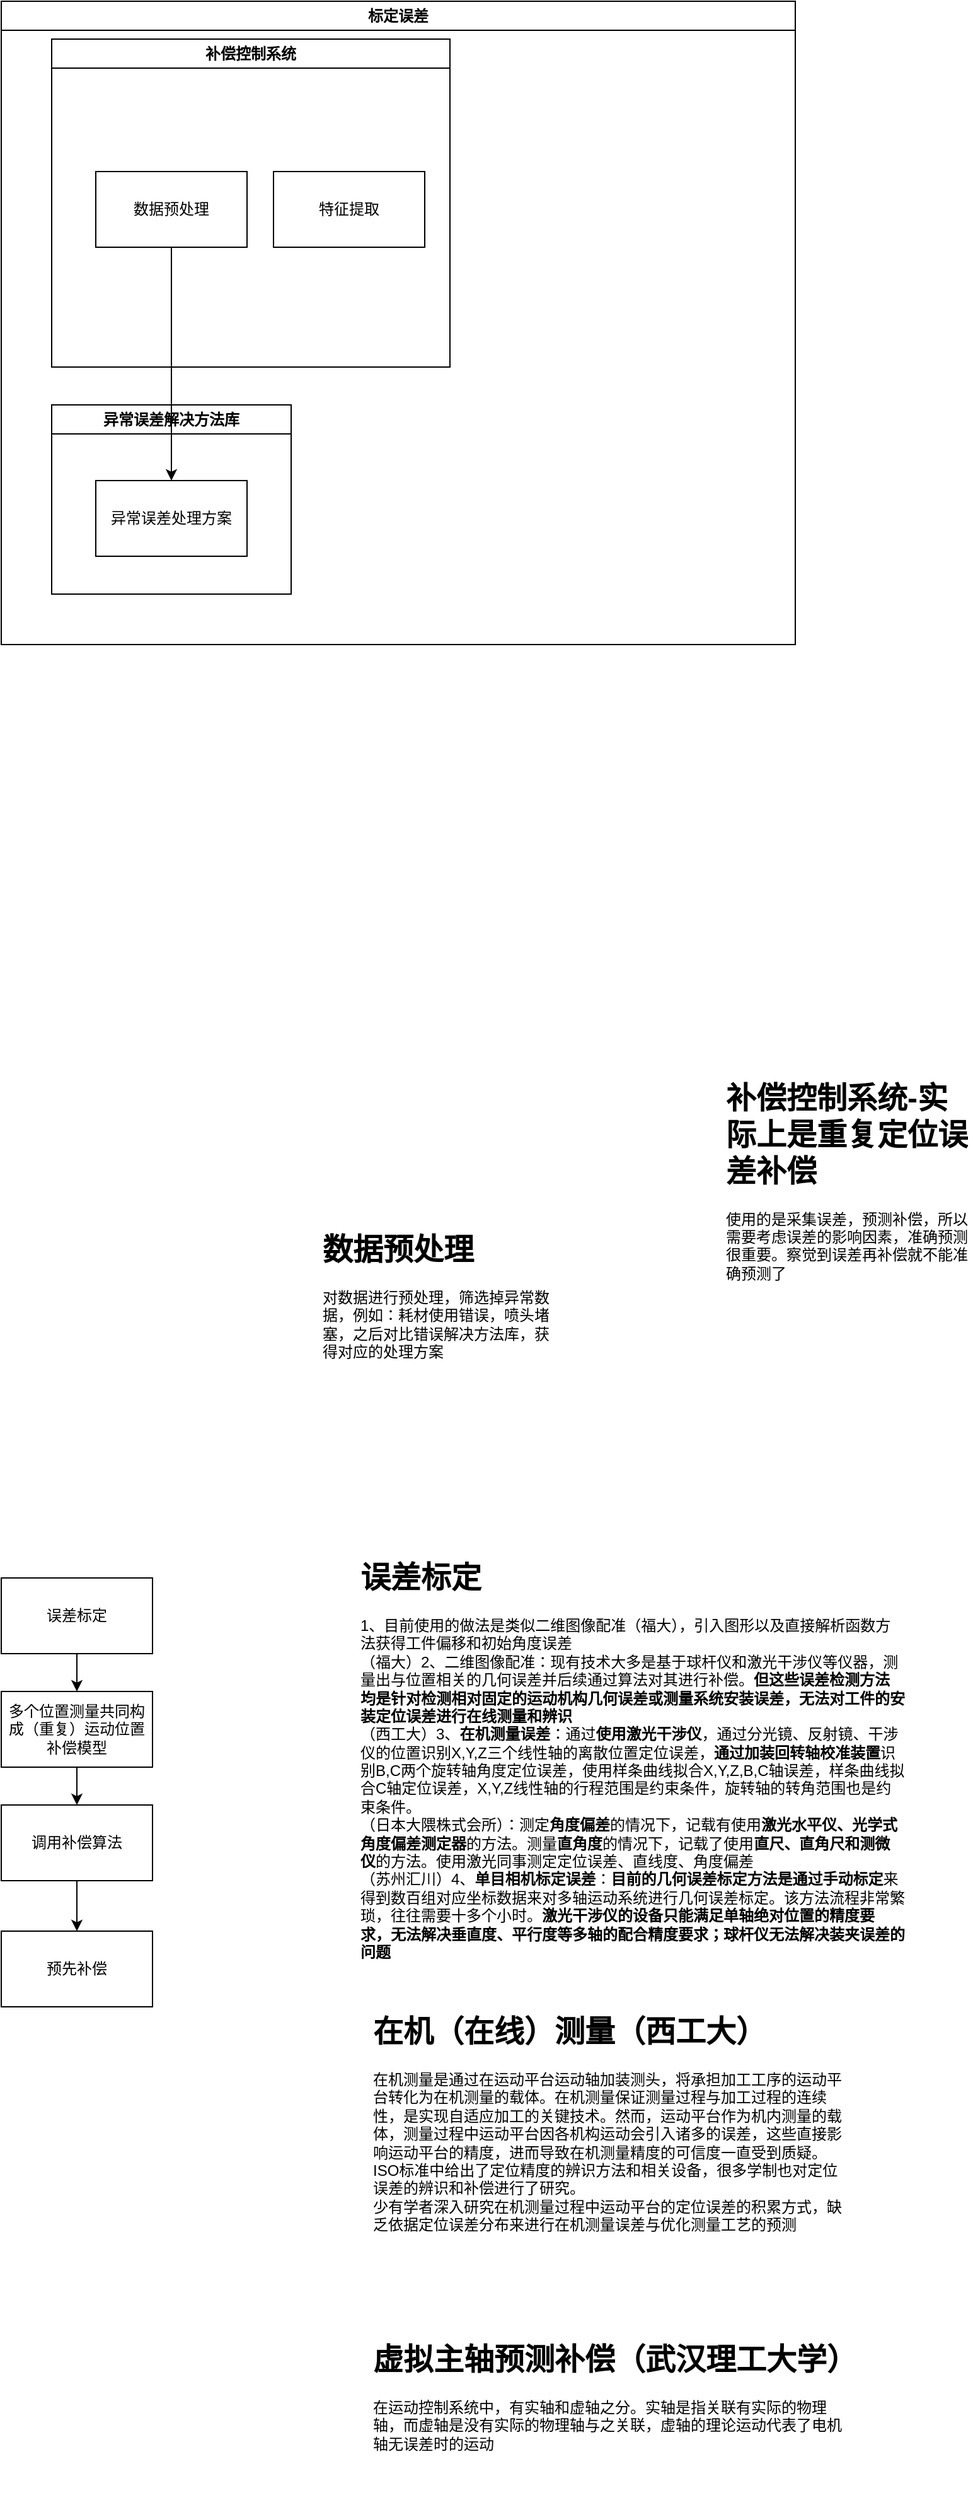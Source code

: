 <mxfile version="21.5.0" type="github">
  <diagram name="第 1 页" id="JhHIipqr7uCRNzOelNXE">
    <mxGraphModel dx="1185" dy="642" grid="1" gridSize="10" guides="1" tooltips="1" connect="1" arrows="1" fold="1" page="1" pageScale="1" pageWidth="827" pageHeight="1169" math="0" shadow="0">
      <root>
        <mxCell id="0" />
        <mxCell id="1" parent="0" />
        <mxCell id="nJraD3ANBiAQbve93qyU-1" value="&lt;h1&gt;补偿控制系统-实际上是重复定位误差补偿&lt;/h1&gt;&lt;div&gt;使用的是采集误差，预测补偿，所以需要考虑误差的影响因素，准确预测很重要。察觉到误差再补偿就不能准确预测了&lt;/div&gt;" style="text;html=1;strokeColor=none;fillColor=none;spacing=5;spacingTop=-20;whiteSpace=wrap;overflow=hidden;rounded=0;" vertex="1" parent="1">
          <mxGeometry x="620" y="880" width="200" height="200" as="geometry" />
        </mxCell>
        <mxCell id="nJraD3ANBiAQbve93qyU-4" value="&lt;h1&gt;数据预处理&lt;/h1&gt;&lt;div&gt;对数据进行预处理，筛选掉异常数据，例如：耗材使用错误，喷头堵塞，之后对比错误解决方法库，获得对应的处理方案&lt;/div&gt;" style="text;html=1;strokeColor=none;fillColor=none;spacing=5;spacingTop=-20;whiteSpace=wrap;overflow=hidden;rounded=0;" vertex="1" parent="1">
          <mxGeometry x="300" y="1000" width="190" height="120" as="geometry" />
        </mxCell>
        <mxCell id="nJraD3ANBiAQbve93qyU-19" value="" style="edgeStyle=orthogonalEdgeStyle;rounded=0;orthogonalLoop=1;jettySize=auto;html=1;" edge="1" parent="1" source="nJraD3ANBiAQbve93qyU-12" target="nJraD3ANBiAQbve93qyU-18">
          <mxGeometry relative="1" as="geometry" />
        </mxCell>
        <mxCell id="nJraD3ANBiAQbve93qyU-12" value="误差标定" style="rounded=0;whiteSpace=wrap;html=1;" vertex="1" parent="1">
          <mxGeometry x="50" y="1280" width="120" height="60" as="geometry" />
        </mxCell>
        <mxCell id="nJraD3ANBiAQbve93qyU-13" value="预先补偿" style="rounded=0;whiteSpace=wrap;html=1;" vertex="1" parent="1">
          <mxGeometry x="50" y="1560" width="120" height="60" as="geometry" />
        </mxCell>
        <mxCell id="nJraD3ANBiAQbve93qyU-16" value="" style="edgeStyle=orthogonalEdgeStyle;rounded=0;orthogonalLoop=1;jettySize=auto;html=1;" edge="1" parent="1" source="nJraD3ANBiAQbve93qyU-14" target="nJraD3ANBiAQbve93qyU-13">
          <mxGeometry relative="1" as="geometry" />
        </mxCell>
        <mxCell id="nJraD3ANBiAQbve93qyU-14" value="调用补偿算法" style="rounded=0;whiteSpace=wrap;html=1;" vertex="1" parent="1">
          <mxGeometry x="50" y="1460" width="120" height="60" as="geometry" />
        </mxCell>
        <mxCell id="nJraD3ANBiAQbve93qyU-20" value="" style="edgeStyle=orthogonalEdgeStyle;rounded=0;orthogonalLoop=1;jettySize=auto;html=1;" edge="1" parent="1" source="nJraD3ANBiAQbve93qyU-18" target="nJraD3ANBiAQbve93qyU-14">
          <mxGeometry relative="1" as="geometry" />
        </mxCell>
        <mxCell id="nJraD3ANBiAQbve93qyU-18" value="多个位置测量共同构成（重复）运动位置补偿模型" style="rounded=0;whiteSpace=wrap;html=1;" vertex="1" parent="1">
          <mxGeometry x="50" y="1370" width="120" height="60" as="geometry" />
        </mxCell>
        <mxCell id="nJraD3ANBiAQbve93qyU-21" value="&lt;h1&gt;误差标定&lt;/h1&gt;&lt;div&gt;1、目前使用的做法是类似二维图像配准（福大），引入图形以及直接解析函数方法获得工件偏移和初始角度误差&lt;/div&gt;&lt;div&gt;（福大）2、二维图像配准：现有技术大多是基于球杆仪和激光干涉仪等仪器，测量出与位置相关的几何误差并后续通过算法对其进行补偿。&lt;b&gt;但这些误差检测方法均是针对检测相对固定的运动机构几何误差或测量系统安装误差，无法对工件的安装定位误差进行在线测量和辨识&lt;/b&gt;&lt;/div&gt;&lt;div&gt;（西工大）3、&lt;b&gt;在机测量误差&lt;/b&gt;：通过&lt;b&gt;使用激光干涉仪&lt;/b&gt;，通过分光镜、反射镜、干涉仪的位置识别X,Y,Z三个线性轴的离散位置定位误差，&lt;b&gt;通过加装回转轴校准装置&lt;/b&gt;识别B,C两个旋转轴角度定位误差，使用样条曲线拟合X,Y,Z,B,C轴误差，样条曲线拟合C轴定位误差，X,Y,Z线性轴的行程范围是约束条件，旋转轴的转角范围也是约束条件。&lt;/div&gt;&lt;div&gt;（日本大隈株式会所）：测定&lt;b&gt;角度偏差&lt;/b&gt;的情况下，记载有使用&lt;b&gt;激光水平仪、光学式角度偏差测定器&lt;/b&gt;的方法。测量&lt;b&gt;直角度&lt;/b&gt;的情况下，记载了使用&lt;b&gt;直尺、直角尺和测微仪&lt;/b&gt;的方法。使用激光同事测定定位误差、直线度、角度偏差&lt;/div&gt;&lt;div&gt;（苏州汇川）4、&lt;b&gt;单目相机标定误差&lt;/b&gt;：&lt;b&gt;目前的几何误差标定方法是通过手动标定&lt;/b&gt;来得到数百组对应坐标数据来对多轴运动系统进行几何误差标定。该方法流程非常繁琐，往往需要十多个小时。&lt;b&gt;激光干涉仪的设备只能满足单轴绝对位置的精度要求，无法解决垂直度、平行度等多轴的配合精度要求；球杆仪无法解决装夹误差的问题&lt;/b&gt;&lt;/div&gt;" style="text;html=1;strokeColor=none;fillColor=none;spacing=5;spacingTop=-20;whiteSpace=wrap;overflow=hidden;rounded=0;" vertex="1" parent="1">
          <mxGeometry x="330" y="1260" width="440" height="350" as="geometry" />
        </mxCell>
        <mxCell id="nJraD3ANBiAQbve93qyU-23" value="&lt;h1&gt;在机（在线）测量（西工大）&lt;/h1&gt;&lt;div&gt;在机测量是通过在运动平台运动轴加装测头，将承担加工工序的运动平台转化为在机测量的载体。在机测量保证测量过程与加工过程的连续性，是实现自适应加工的关键技术。然而，运动平台作为机内测量的载体，测量过程中运动平台因各机构运动会引入诸多的误差，这些直接影响运动平台的精度，进而导致在机测量精度的可信度一直受到质疑。&lt;/div&gt;&lt;div&gt;ISO标准中给出了定位精度的辨识方法和相关设备，很多学制也对定位误差的辨识和补偿进行了研究。&lt;/div&gt;&lt;div&gt;少有学者深入研究在机测量过程中运动平台的定位误差的积累方式，缺乏依据定位误差分布来进行在机测量误差与优化测量工艺的预测&lt;/div&gt;" style="text;html=1;strokeColor=none;fillColor=none;spacing=5;spacingTop=-20;whiteSpace=wrap;overflow=hidden;rounded=0;" vertex="1" parent="1">
          <mxGeometry x="340" y="1620" width="380" height="220" as="geometry" />
        </mxCell>
        <mxCell id="nJraD3ANBiAQbve93qyU-24" value="&lt;h1&gt;虚拟主轴预测补偿（武汉理工大学）&lt;/h1&gt;&lt;p&gt;在运动控制系统中，有实轴和虚轴之分。实轴是指关联有实际的物理轴，而虚轴是没有实际的物理轴与之关联，虚轴的理论运动代表了电机轴无误差时的运动&lt;/p&gt;" style="text;html=1;strokeColor=none;fillColor=none;spacing=5;spacingTop=-20;whiteSpace=wrap;overflow=hidden;rounded=0;" vertex="1" parent="1">
          <mxGeometry x="340" y="1880" width="390" height="130" as="geometry" />
        </mxCell>
        <mxCell id="nJraD3ANBiAQbve93qyU-26" value="标定误差" style="swimlane;whiteSpace=wrap;html=1;" vertex="1" parent="1">
          <mxGeometry x="50" y="30" width="630" height="510" as="geometry" />
        </mxCell>
        <mxCell id="nJraD3ANBiAQbve93qyU-2" value="补偿控制系统" style="swimlane;whiteSpace=wrap;html=1;" vertex="1" parent="nJraD3ANBiAQbve93qyU-26">
          <mxGeometry x="40" y="30" width="316" height="260" as="geometry">
            <mxRectangle x="140" y="50" width="110" height="30" as="alternateBounds" />
          </mxGeometry>
        </mxCell>
        <mxCell id="nJraD3ANBiAQbve93qyU-3" value="数据预处理" style="rounded=0;whiteSpace=wrap;html=1;" vertex="1" parent="nJraD3ANBiAQbve93qyU-2">
          <mxGeometry x="35" y="105" width="120" height="60" as="geometry" />
        </mxCell>
        <mxCell id="nJraD3ANBiAQbve93qyU-17" value="特征提取" style="rounded=0;whiteSpace=wrap;html=1;" vertex="1" parent="nJraD3ANBiAQbve93qyU-2">
          <mxGeometry x="176" y="105" width="120" height="60" as="geometry" />
        </mxCell>
        <mxCell id="nJraD3ANBiAQbve93qyU-9" value="异常误差解决方法库" style="swimlane;whiteSpace=wrap;html=1;" vertex="1" parent="nJraD3ANBiAQbve93qyU-26">
          <mxGeometry x="40" y="320" width="190" height="150" as="geometry">
            <mxRectangle x="60" y="320" width="150" height="30" as="alternateBounds" />
          </mxGeometry>
        </mxCell>
        <mxCell id="nJraD3ANBiAQbve93qyU-6" value="异常误差处理方案" style="rounded=0;whiteSpace=wrap;html=1;" vertex="1" parent="nJraD3ANBiAQbve93qyU-9">
          <mxGeometry x="35" y="60" width="120" height="60" as="geometry" />
        </mxCell>
        <mxCell id="nJraD3ANBiAQbve93qyU-7" style="edgeStyle=orthogonalEdgeStyle;rounded=0;orthogonalLoop=1;jettySize=auto;html=1;" edge="1" parent="nJraD3ANBiAQbve93qyU-26" source="nJraD3ANBiAQbve93qyU-3" target="nJraD3ANBiAQbve93qyU-6">
          <mxGeometry relative="1" as="geometry" />
        </mxCell>
      </root>
    </mxGraphModel>
  </diagram>
</mxfile>
